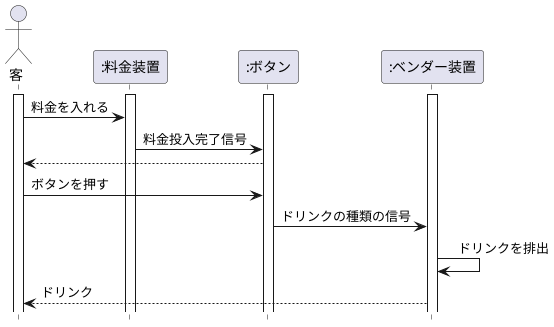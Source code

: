@startuml シーケンス図
hide footbox
Actor 客
participant ":料金装置" as A
participant ":ボタン" as B
participant ":ベンダー装置" as C
activate 客
activate A
activate B
activate C
客 -> A: 料金を入れる
A ->B: 料金投入完了信号
B --> 客
客 -> B:ボタンを押す
B -> C: ドリンクの種類の信号
C -> C:　ドリンクを排出
C --> 客: ドリンク
@enduml